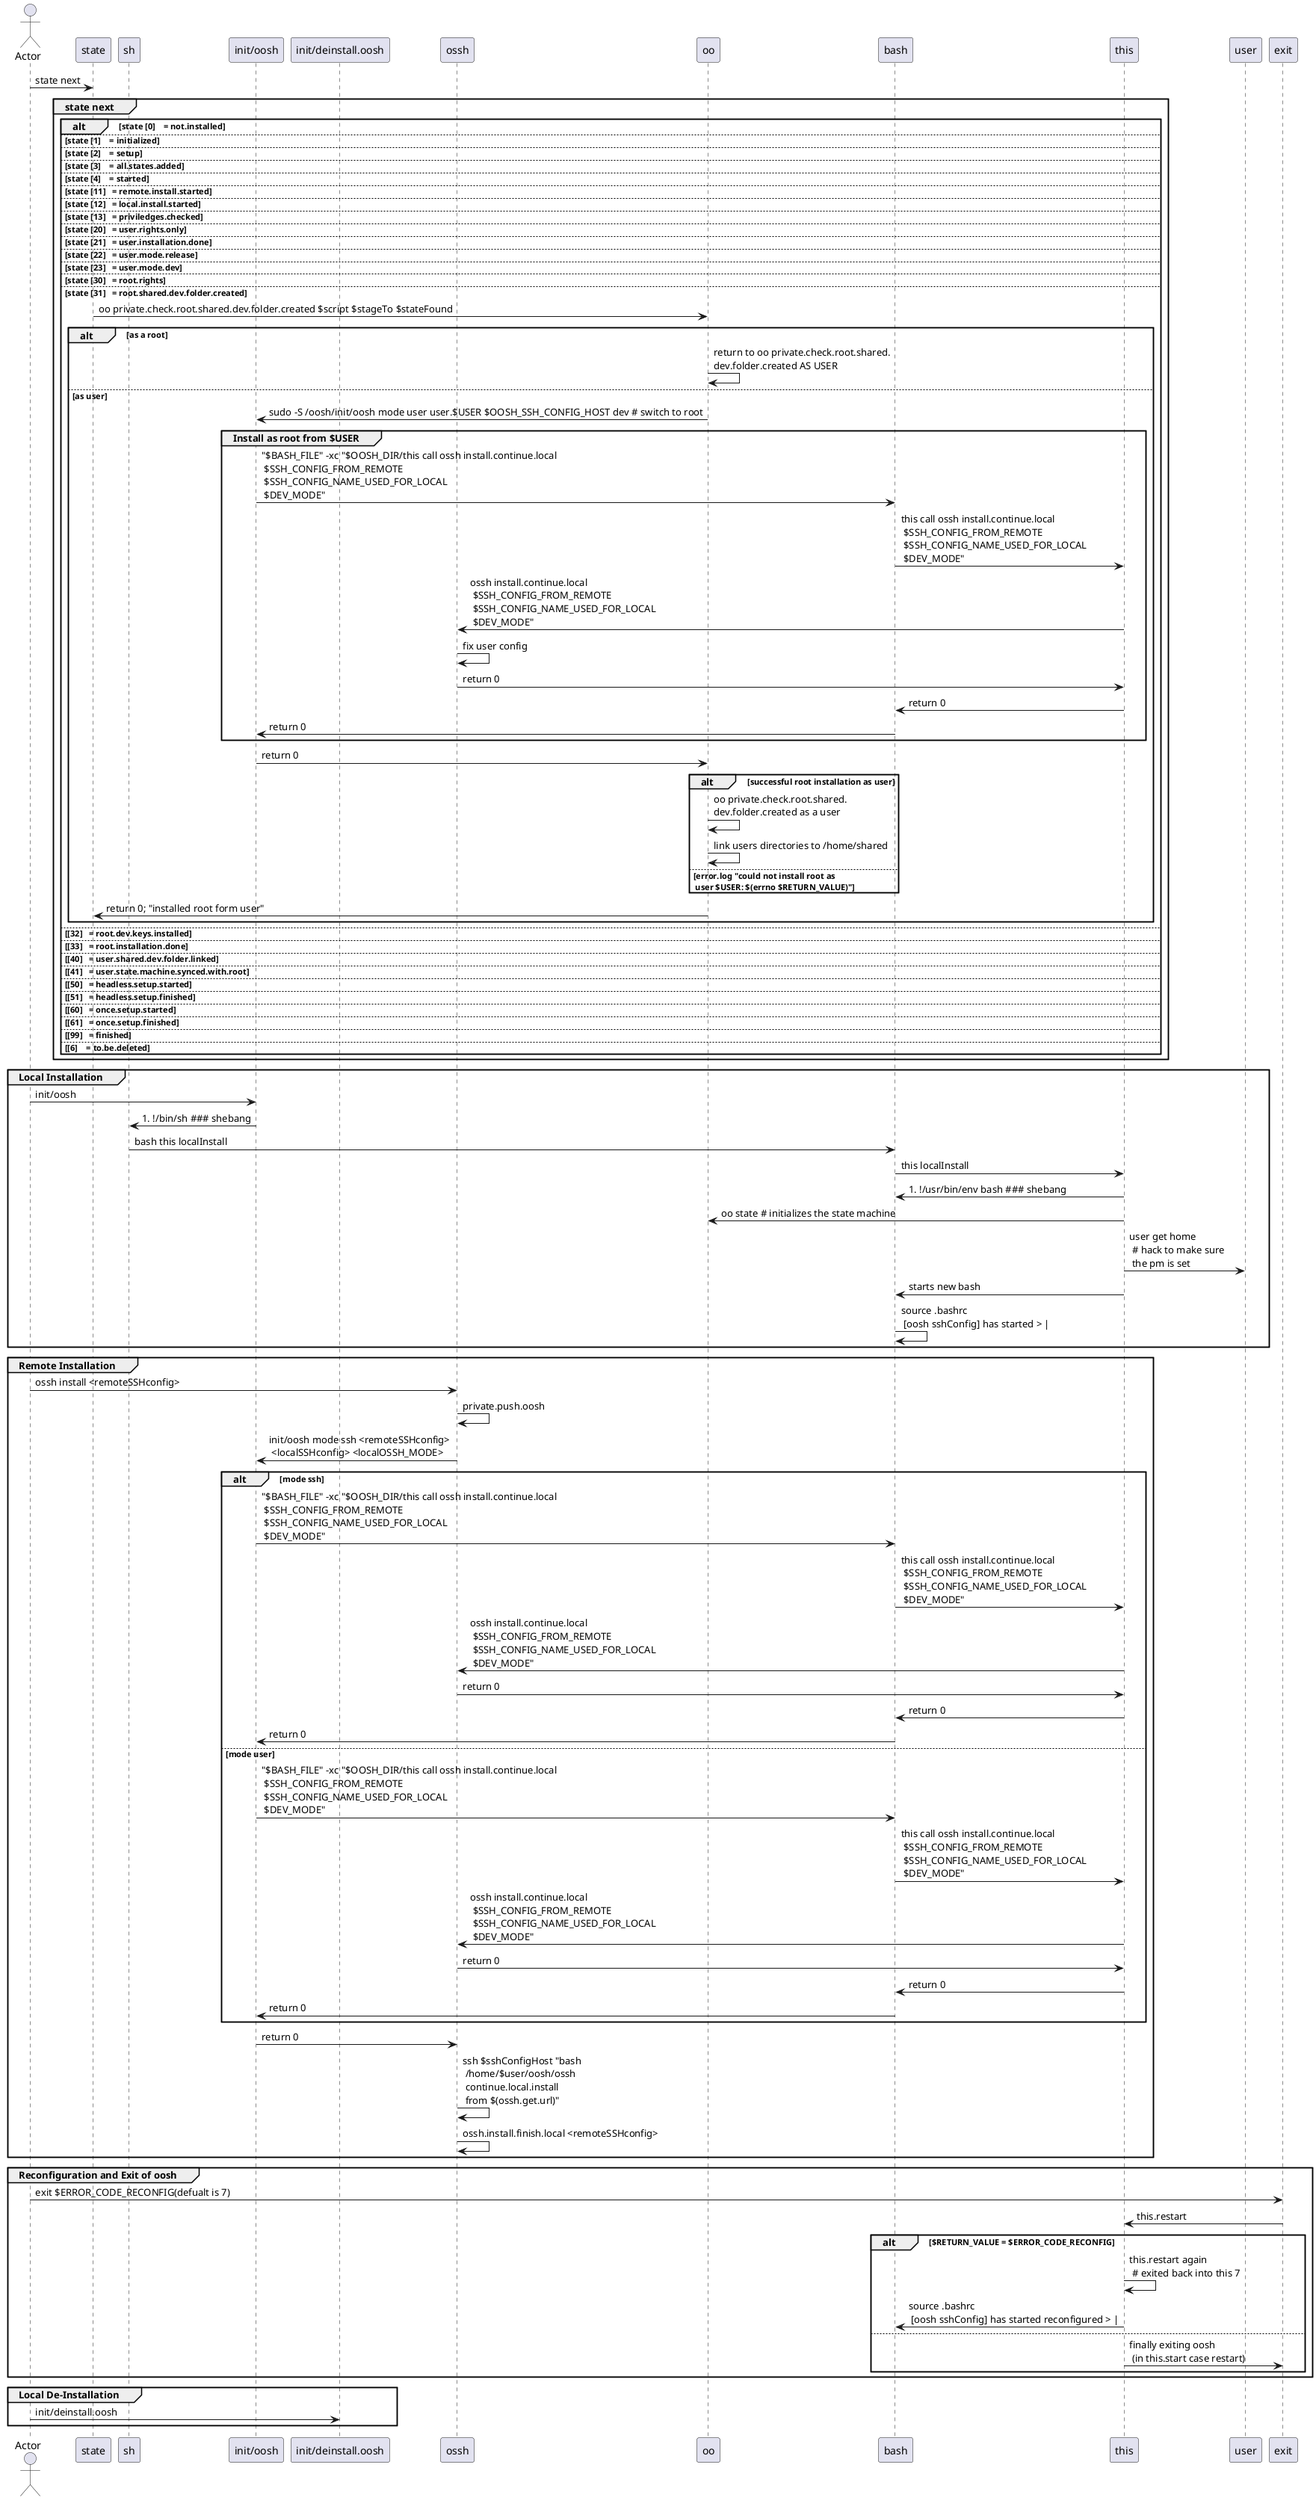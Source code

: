 @startuml
actor Actor as a
participant state
participant sh
participant "init/oosh" as oosh 
participant "init/deinstall.oosh" as deinstall.oosh 
participant ossh
participant oo
participant bash
participant this

a -> state: state next
group state next
    alt state [0]    = not.installed
    else state [1]    = initialized
    else state [2]    = setup
    else state [3]    = all.states.added
    else state [4]    = started
    else state [11]   = remote.install.started
    else state [12]   = local.install.started
    else state [13]   = priviledges.checked
    else state [20]   = user.rights.only
    else state [21]   = user.installation.done
    else state [22]   = user.mode.release
    else state [23]   = user.mode.dev
    else state [30]   = root.rights
    else state [31]   = root.shared.dev.folder.created
        state -> oo: oo private.check.root.shared.dev.folder.created $script $stageTo $stateFound
        alt as a root
            oo -> oo: return to oo private.check.root.shared.\ndev.folder.created AS USER
        else as user
            oo -> oosh: sudo -S ~/oosh/init/oosh mode user user.$USER $OOSH_SSH_CONFIG_HOST dev # switch to root
            group Install as root from $USER
                    oosh -> bash: "$BASH_FILE" -xc "$OOSH_DIR/this call ossh install.continue.local \n $SSH_CONFIG_FROM_REMOTE \n $SSH_CONFIG_NAME_USED_FOR_LOCAL \n $DEV_MODE"
                    bash -> this: this call ossh install.continue.local \n $SSH_CONFIG_FROM_REMOTE \n $SSH_CONFIG_NAME_USED_FOR_LOCAL \n $DEV_MODE"
                    this -> ossh: ossh install.continue.local \n $SSH_CONFIG_FROM_REMOTE \n $SSH_CONFIG_NAME_USED_FOR_LOCAL \n $DEV_MODE"
                    ossh -> ossh: fix user config
                    ossh -> this: return 0
                    this -> bash: return 0
                    bash -> oosh: return 0
            end
            oosh -> oo: return 0
            alt successful root installation as user 
                oo -> oo: oo private.check.root.shared.\ndev.folder.created as a user
                oo -> oo: link users directories to /home/shared 
            else error.log "could not install root as \n user $USER: $(errno $RETURN_VALUE)"
            end

            oo -> state: return 0; "installed root form user"
        end
    else [32]   = root.dev.keys.installed
    else [33]   = root.installation.done
    else [40]   = user.shared.dev.folder.linked
    else [41]   = user.state.machine.synced.with.root
    else [50]   = headless.setup.started
    else [51]   = headless.setup.finished
    else [60]   = once.setup.started
    else [61]   = once.setup.finished
    else [99]   = finished
    else [6]    = to.be.deleted
    end
end

group Local Installation
    a -> oosh: init/oosh
    oosh -> sh: #!/bin/sh ### shebang
    sh -> bash: bash this localInstall
    bash -> this: this localInstall
    this -> bash: #!/usr/bin/env bash ### shebang
    this -> oo: oo state # initializes the state machine
    this -> user: user get home \n # hack to make sure \n the pm is set
    this -> bash: starts new bash
    bash -> bash: source .bashrc \n [oosh sshConfig] has started > |
end
group Remote Installation

    a -> ossh: ossh install <remoteSSHconfig> 

    ossh -> ossh: private.push.oosh
    ossh -> oosh: init/oosh mode ssh <remoteSSHconfig> \n <localSSHconfig> <localOSSH_MODE>
    alt mode ssh
        oosh -> bash: "$BASH_FILE" -xc "$OOSH_DIR/this call ossh install.continue.local \n $SSH_CONFIG_FROM_REMOTE \n $SSH_CONFIG_NAME_USED_FOR_LOCAL \n $DEV_MODE"
        bash -> this: this call ossh install.continue.local \n $SSH_CONFIG_FROM_REMOTE \n $SSH_CONFIG_NAME_USED_FOR_LOCAL \n $DEV_MODE"
        this -> ossh: ossh install.continue.local \n $SSH_CONFIG_FROM_REMOTE \n $SSH_CONFIG_NAME_USED_FOR_LOCAL \n $DEV_MODE"
        ossh -> this: return 0
        this -> bash: return 0
        bash -> oosh: return 0
    else mode user
        oosh -> bash: "$BASH_FILE" -xc "$OOSH_DIR/this call ossh install.continue.local \n $SSH_CONFIG_FROM_REMOTE \n $SSH_CONFIG_NAME_USED_FOR_LOCAL \n $DEV_MODE"
        bash -> this: this call ossh install.continue.local \n $SSH_CONFIG_FROM_REMOTE \n $SSH_CONFIG_NAME_USED_FOR_LOCAL \n $DEV_MODE"
        this -> ossh: ossh install.continue.local \n $SSH_CONFIG_FROM_REMOTE \n $SSH_CONFIG_NAME_USED_FOR_LOCAL \n $DEV_MODE"
        ossh -> this: return 0
        this -> bash: return 0
        bash -> oosh: return 0
    end
    oosh -> ossh: return 0
    
    ossh -> ossh: ssh $sshConfigHost "bash \n /home/$user/oosh/ossh \n continue.local.install \n from $(ossh.get.url)"
    ossh -> ossh: ossh.install.finish.local <remoteSSHconfig>
end
group Reconfiguration and Exit of oosh
    a -> exit: exit $ERROR_CODE_RECONFIG(defualt is 7)
    exit -> this: this.restart
    alt $RETURN_VALUE = $ERROR_CODE_RECONFIG
        this -> this: this.restart again \n # exited back into this 7
        this -> bash: source .bashrc \n [oosh sshConfig] has started reconfigured > |
    else
        this -> exit: finally exiting oosh \n (in this.start case restart)
    end
end
group Local De-Installation
    a -> deinstall.oosh: init/deinstall.oosh
end
@enduml
